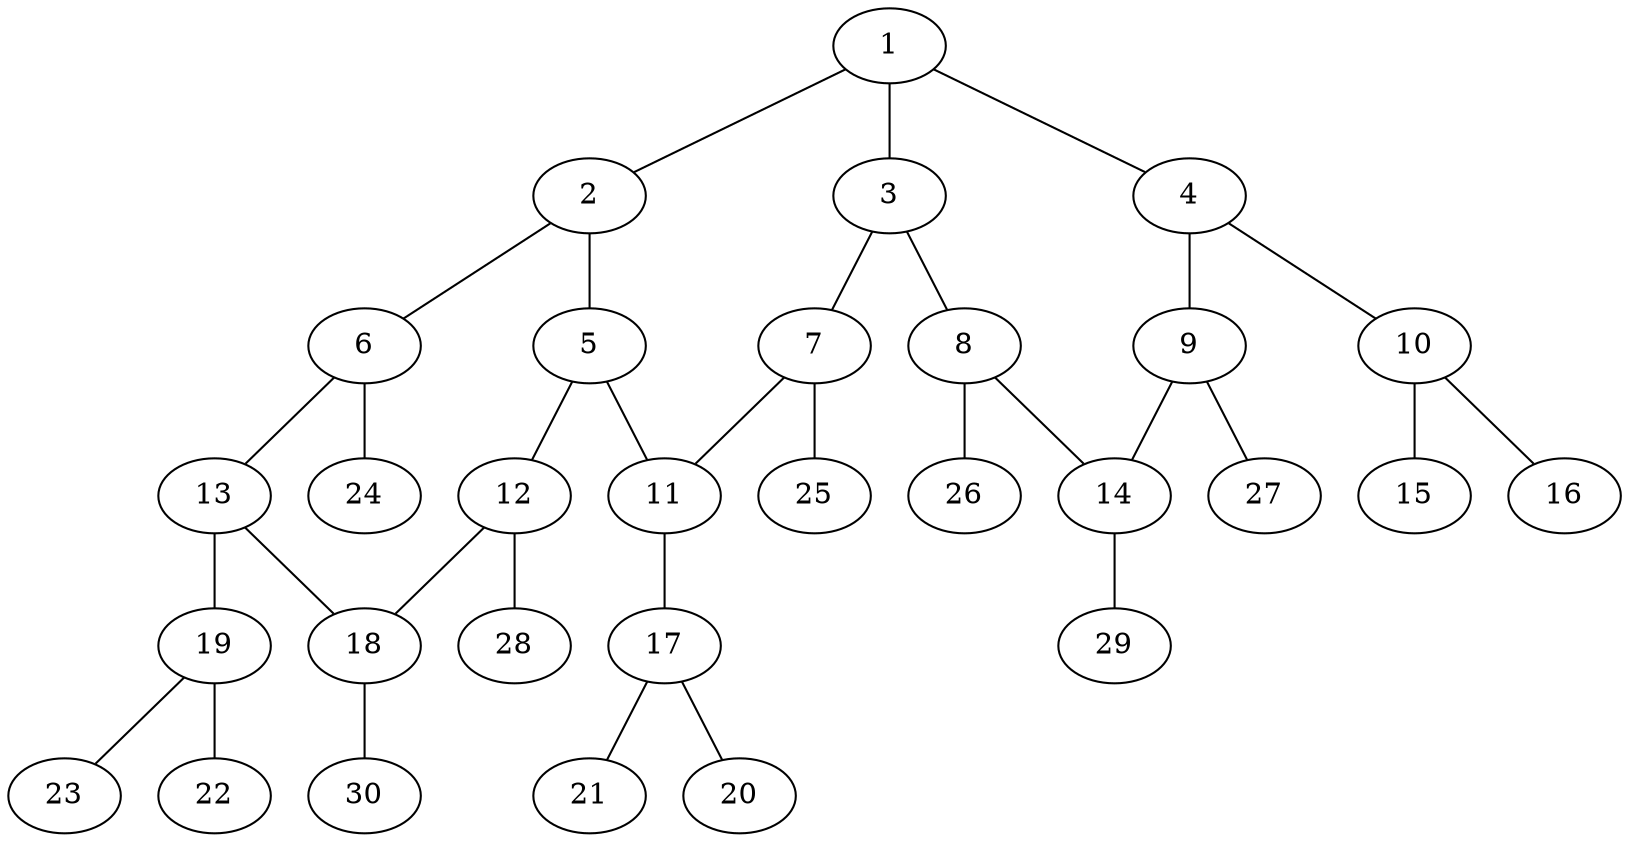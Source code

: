 graph molecule_2775 {
	1	 [chem=C];
	2	 [chem=C];
	1 -- 2	 [valence=1];
	3	 [chem=C];
	1 -- 3	 [valence=2];
	4	 [chem=C];
	1 -- 4	 [valence=1];
	5	 [chem=C];
	2 -- 5	 [valence=1];
	6	 [chem=C];
	2 -- 6	 [valence=2];
	7	 [chem=C];
	3 -- 7	 [valence=1];
	8	 [chem=C];
	3 -- 8	 [valence=1];
	9	 [chem=C];
	4 -- 9	 [valence=2];
	10	 [chem=N];
	4 -- 10	 [valence=1];
	11	 [chem=C];
	5 -- 11	 [valence=1];
	12	 [chem=C];
	5 -- 12	 [valence=2];
	13	 [chem=C];
	6 -- 13	 [valence=1];
	24	 [chem=H];
	6 -- 24	 [valence=1];
	7 -- 11	 [valence=2];
	25	 [chem=H];
	7 -- 25	 [valence=1];
	14	 [chem=C];
	8 -- 14	 [valence=2];
	26	 [chem=H];
	8 -- 26	 [valence=1];
	9 -- 14	 [valence=1];
	27	 [chem=H];
	9 -- 27	 [valence=1];
	15	 [chem=O];
	10 -- 15	 [valence=2];
	16	 [chem=O];
	10 -- 16	 [valence=1];
	17	 [chem=N];
	11 -- 17	 [valence=1];
	18	 [chem=C];
	12 -- 18	 [valence=1];
	28	 [chem=H];
	12 -- 28	 [valence=1];
	13 -- 18	 [valence=2];
	19	 [chem=N];
	13 -- 19	 [valence=1];
	29	 [chem=H];
	14 -- 29	 [valence=1];
	20	 [chem=O];
	17 -- 20	 [valence=2];
	21	 [chem=O];
	17 -- 21	 [valence=1];
	30	 [chem=H];
	18 -- 30	 [valence=1];
	22	 [chem=O];
	19 -- 22	 [valence=2];
	23	 [chem=O];
	19 -- 23	 [valence=1];
}
